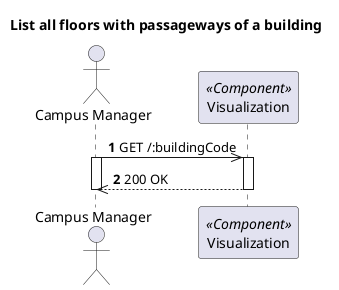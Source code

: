 @startuml Process View - Level 2 - List all floors with passageways of a building
'https://plantuml.com/sequence-diagram

autonumber

skinparam packageStyle rect

title List all floors with passageways of a building

actor "Campus Manager" as CM
participant "Visualization" as V <<Component>>

CM->> V : GET /:buildingCode

activate CM
activate V
CM<<--- V : 200 OK
deactivate V
deactivate CM

@enduml
